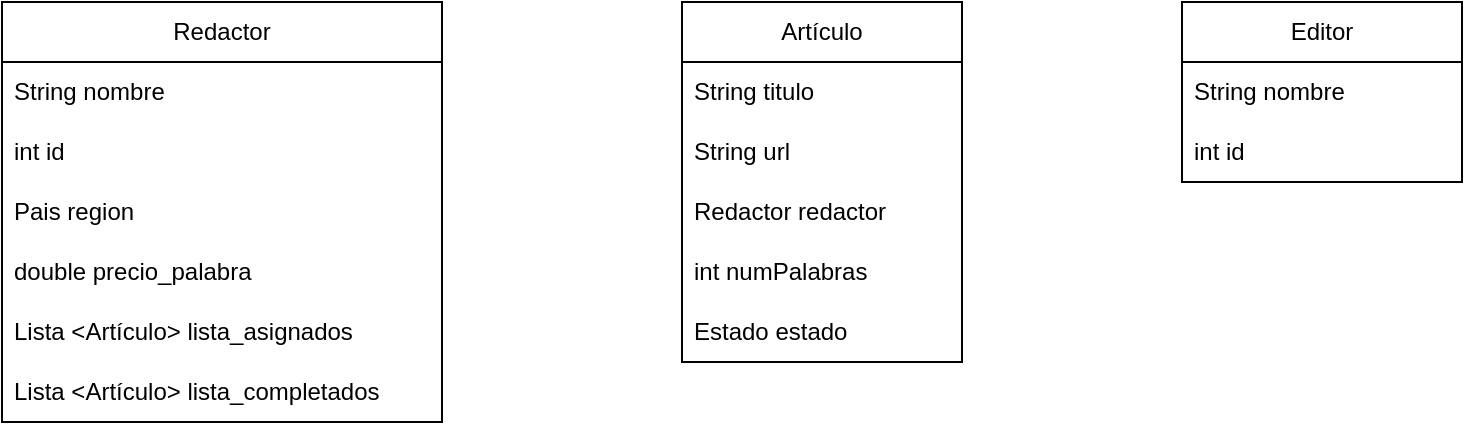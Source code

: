 <mxfile version="26.2.5">
  <diagram name="Page-1" id="cR6Y9hkuU8DVdEDLFz3K">
    <mxGraphModel dx="1044" dy="527" grid="1" gridSize="10" guides="1" tooltips="1" connect="1" arrows="1" fold="1" page="1" pageScale="1" pageWidth="850" pageHeight="1100" math="0" shadow="0">
      <root>
        <mxCell id="0" />
        <mxCell id="1" parent="0" />
        <mxCell id="qsYJnI62qsBUlOKumu7H-2" value="Redactor" style="swimlane;fontStyle=0;childLayout=stackLayout;horizontal=1;startSize=30;horizontalStack=0;resizeParent=1;resizeParentMax=0;resizeLast=0;collapsible=1;marginBottom=0;whiteSpace=wrap;html=1;" parent="1" vertex="1">
          <mxGeometry x="50" y="40" width="220" height="210" as="geometry" />
        </mxCell>
        <mxCell id="qsYJnI62qsBUlOKumu7H-3" value="String nombre" style="text;strokeColor=none;fillColor=none;align=left;verticalAlign=middle;spacingLeft=4;spacingRight=4;overflow=hidden;points=[[0,0.5],[1,0.5]];portConstraint=eastwest;rotatable=0;whiteSpace=wrap;html=1;" parent="qsYJnI62qsBUlOKumu7H-2" vertex="1">
          <mxGeometry y="30" width="220" height="30" as="geometry" />
        </mxCell>
        <mxCell id="qsYJnI62qsBUlOKumu7H-4" value="int id" style="text;strokeColor=none;fillColor=none;align=left;verticalAlign=middle;spacingLeft=4;spacingRight=4;overflow=hidden;points=[[0,0.5],[1,0.5]];portConstraint=eastwest;rotatable=0;whiteSpace=wrap;html=1;" parent="qsYJnI62qsBUlOKumu7H-2" vertex="1">
          <mxGeometry y="60" width="220" height="30" as="geometry" />
        </mxCell>
        <mxCell id="qsYJnI62qsBUlOKumu7H-5" value="Pais region" style="text;strokeColor=none;fillColor=none;align=left;verticalAlign=middle;spacingLeft=4;spacingRight=4;overflow=hidden;points=[[0,0.5],[1,0.5]];portConstraint=eastwest;rotatable=0;whiteSpace=wrap;html=1;" parent="qsYJnI62qsBUlOKumu7H-2" vertex="1">
          <mxGeometry y="90" width="220" height="30" as="geometry" />
        </mxCell>
        <mxCell id="qsYJnI62qsBUlOKumu7H-14" value="double precio_palabra" style="text;strokeColor=none;fillColor=none;align=left;verticalAlign=middle;spacingLeft=4;spacingRight=4;overflow=hidden;points=[[0,0.5],[1,0.5]];portConstraint=eastwest;rotatable=0;whiteSpace=wrap;html=1;" parent="qsYJnI62qsBUlOKumu7H-2" vertex="1">
          <mxGeometry y="120" width="220" height="30" as="geometry" />
        </mxCell>
        <mxCell id="qsYJnI62qsBUlOKumu7H-16" value="Lista &amp;lt;Artículo&amp;gt; lista_asignados" style="text;strokeColor=none;fillColor=none;align=left;verticalAlign=middle;spacingLeft=4;spacingRight=4;overflow=hidden;points=[[0,0.5],[1,0.5]];portConstraint=eastwest;rotatable=0;whiteSpace=wrap;html=1;" parent="qsYJnI62qsBUlOKumu7H-2" vertex="1">
          <mxGeometry y="150" width="220" height="30" as="geometry" />
        </mxCell>
        <mxCell id="qsYJnI62qsBUlOKumu7H-15" value="Lista &amp;lt;Artículo&amp;gt; lista_completados" style="text;strokeColor=none;fillColor=none;align=left;verticalAlign=middle;spacingLeft=4;spacingRight=4;overflow=hidden;points=[[0,0.5],[1,0.5]];portConstraint=eastwest;rotatable=0;whiteSpace=wrap;html=1;" parent="qsYJnI62qsBUlOKumu7H-2" vertex="1">
          <mxGeometry y="180" width="220" height="30" as="geometry" />
        </mxCell>
        <mxCell id="qsYJnI62qsBUlOKumu7H-6" value="Editor" style="swimlane;fontStyle=0;childLayout=stackLayout;horizontal=1;startSize=30;horizontalStack=0;resizeParent=1;resizeParentMax=0;resizeLast=0;collapsible=1;marginBottom=0;whiteSpace=wrap;html=1;" parent="1" vertex="1">
          <mxGeometry x="640" y="40" width="140" height="90" as="geometry" />
        </mxCell>
        <mxCell id="qsYJnI62qsBUlOKumu7H-7" value="String nombre" style="text;strokeColor=none;fillColor=none;align=left;verticalAlign=middle;spacingLeft=4;spacingRight=4;overflow=hidden;points=[[0,0.5],[1,0.5]];portConstraint=eastwest;rotatable=0;whiteSpace=wrap;html=1;" parent="qsYJnI62qsBUlOKumu7H-6" vertex="1">
          <mxGeometry y="30" width="140" height="30" as="geometry" />
        </mxCell>
        <mxCell id="qsYJnI62qsBUlOKumu7H-8" value="int id" style="text;strokeColor=none;fillColor=none;align=left;verticalAlign=middle;spacingLeft=4;spacingRight=4;overflow=hidden;points=[[0,0.5],[1,0.5]];portConstraint=eastwest;rotatable=0;whiteSpace=wrap;html=1;" parent="qsYJnI62qsBUlOKumu7H-6" vertex="1">
          <mxGeometry y="60" width="140" height="30" as="geometry" />
        </mxCell>
        <mxCell id="qsYJnI62qsBUlOKumu7H-10" value="Artículo" style="swimlane;fontStyle=0;childLayout=stackLayout;horizontal=1;startSize=30;horizontalStack=0;resizeParent=1;resizeParentMax=0;resizeLast=0;collapsible=1;marginBottom=0;whiteSpace=wrap;html=1;" parent="1" vertex="1">
          <mxGeometry x="390" y="40" width="140" height="180" as="geometry" />
        </mxCell>
        <mxCell id="qsYJnI62qsBUlOKumu7H-11" value="String titulo" style="text;strokeColor=none;fillColor=none;align=left;verticalAlign=middle;spacingLeft=4;spacingRight=4;overflow=hidden;points=[[0,0.5],[1,0.5]];portConstraint=eastwest;rotatable=0;whiteSpace=wrap;html=1;" parent="qsYJnI62qsBUlOKumu7H-10" vertex="1">
          <mxGeometry y="30" width="140" height="30" as="geometry" />
        </mxCell>
        <mxCell id="qsYJnI62qsBUlOKumu7H-12" value="String url" style="text;strokeColor=none;fillColor=none;align=left;verticalAlign=middle;spacingLeft=4;spacingRight=4;overflow=hidden;points=[[0,0.5],[1,0.5]];portConstraint=eastwest;rotatable=0;whiteSpace=wrap;html=1;" parent="qsYJnI62qsBUlOKumu7H-10" vertex="1">
          <mxGeometry y="60" width="140" height="30" as="geometry" />
        </mxCell>
        <mxCell id="qsYJnI62qsBUlOKumu7H-13" value="Redactor redactor" style="text;strokeColor=none;fillColor=none;align=left;verticalAlign=middle;spacingLeft=4;spacingRight=4;overflow=hidden;points=[[0,0.5],[1,0.5]];portConstraint=eastwest;rotatable=0;whiteSpace=wrap;html=1;" parent="qsYJnI62qsBUlOKumu7H-10" vertex="1">
          <mxGeometry y="90" width="140" height="30" as="geometry" />
        </mxCell>
        <mxCell id="qsYJnI62qsBUlOKumu7H-19" value="int numPalabras" style="text;strokeColor=none;fillColor=none;align=left;verticalAlign=middle;spacingLeft=4;spacingRight=4;overflow=hidden;points=[[0,0.5],[1,0.5]];portConstraint=eastwest;rotatable=0;whiteSpace=wrap;html=1;" parent="qsYJnI62qsBUlOKumu7H-10" vertex="1">
          <mxGeometry y="120" width="140" height="30" as="geometry" />
        </mxCell>
        <mxCell id="qsYJnI62qsBUlOKumu7H-18" value="Estado estado" style="text;strokeColor=none;fillColor=none;align=left;verticalAlign=middle;spacingLeft=4;spacingRight=4;overflow=hidden;points=[[0,0.5],[1,0.5]];portConstraint=eastwest;rotatable=0;whiteSpace=wrap;html=1;" parent="qsYJnI62qsBUlOKumu7H-10" vertex="1">
          <mxGeometry y="150" width="140" height="30" as="geometry" />
        </mxCell>
      </root>
    </mxGraphModel>
  </diagram>
</mxfile>
